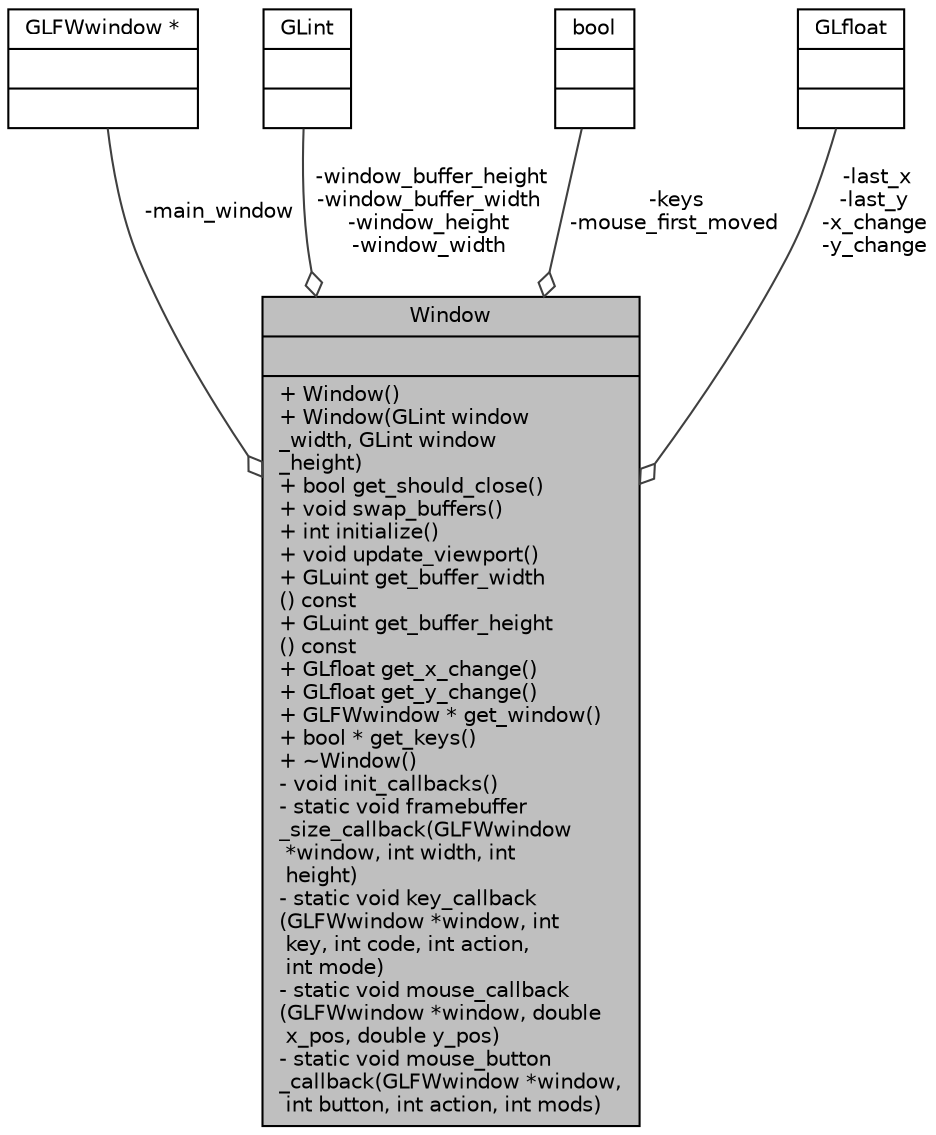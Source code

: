 digraph "Window"
{
 // INTERACTIVE_SVG=YES
 // LATEX_PDF_SIZE
  bgcolor="transparent";
  edge [fontname="Helvetica",fontsize="10",labelfontname="Helvetica",labelfontsize="10"];
  node [fontname="Helvetica",fontsize="10",shape=record];
  Node1 [label="{Window\n||+  Window()\l+  Window(GLint window\l_width, GLint window\l_height)\l+ bool get_should_close()\l+ void swap_buffers()\l+ int initialize()\l+ void update_viewport()\l+ GLuint get_buffer_width\l() const\l+ GLuint get_buffer_height\l() const\l+ GLfloat get_x_change()\l+ GLfloat get_y_change()\l+ GLFWwindow * get_window()\l+ bool * get_keys()\l+  ~Window()\l- void init_callbacks()\l- static void framebuffer\l_size_callback(GLFWwindow\l *window, int width, int\l height)\l- static void key_callback\l(GLFWwindow *window, int\l key, int code, int action,\l int mode)\l- static void mouse_callback\l(GLFWwindow *window, double\l x_pos, double y_pos)\l- static void mouse_button\l_callback(GLFWwindow *window,\l int button, int action, int mods)\l}",height=0.2,width=0.4,color="black", fillcolor="grey75", style="filled", fontcolor="black",tooltip=" "];
  Node2 -> Node1 [color="grey25",fontsize="10",style="solid",label=" -main_window" ,arrowhead="odiamond",fontname="Helvetica"];
  Node2 [label="{GLFWwindow *\n||}",height=0.2,width=0.4,color="black",tooltip=" "];
  Node3 -> Node1 [color="grey25",fontsize="10",style="solid",label=" -window_buffer_height\n-window_buffer_width\n-window_height\n-window_width" ,arrowhead="odiamond",fontname="Helvetica"];
  Node3 [label="{GLint\n||}",height=0.2,width=0.4,color="black",tooltip=" "];
  Node4 -> Node1 [color="grey25",fontsize="10",style="solid",label=" -keys\n-mouse_first_moved" ,arrowhead="odiamond",fontname="Helvetica"];
  Node4 [label="{bool\n||}",height=0.2,width=0.4,color="black",tooltip=" "];
  Node5 -> Node1 [color="grey25",fontsize="10",style="solid",label=" -last_x\n-last_y\n-x_change\n-y_change" ,arrowhead="odiamond",fontname="Helvetica"];
  Node5 [label="{GLfloat\n||}",height=0.2,width=0.4,color="black",tooltip=" "];
}
